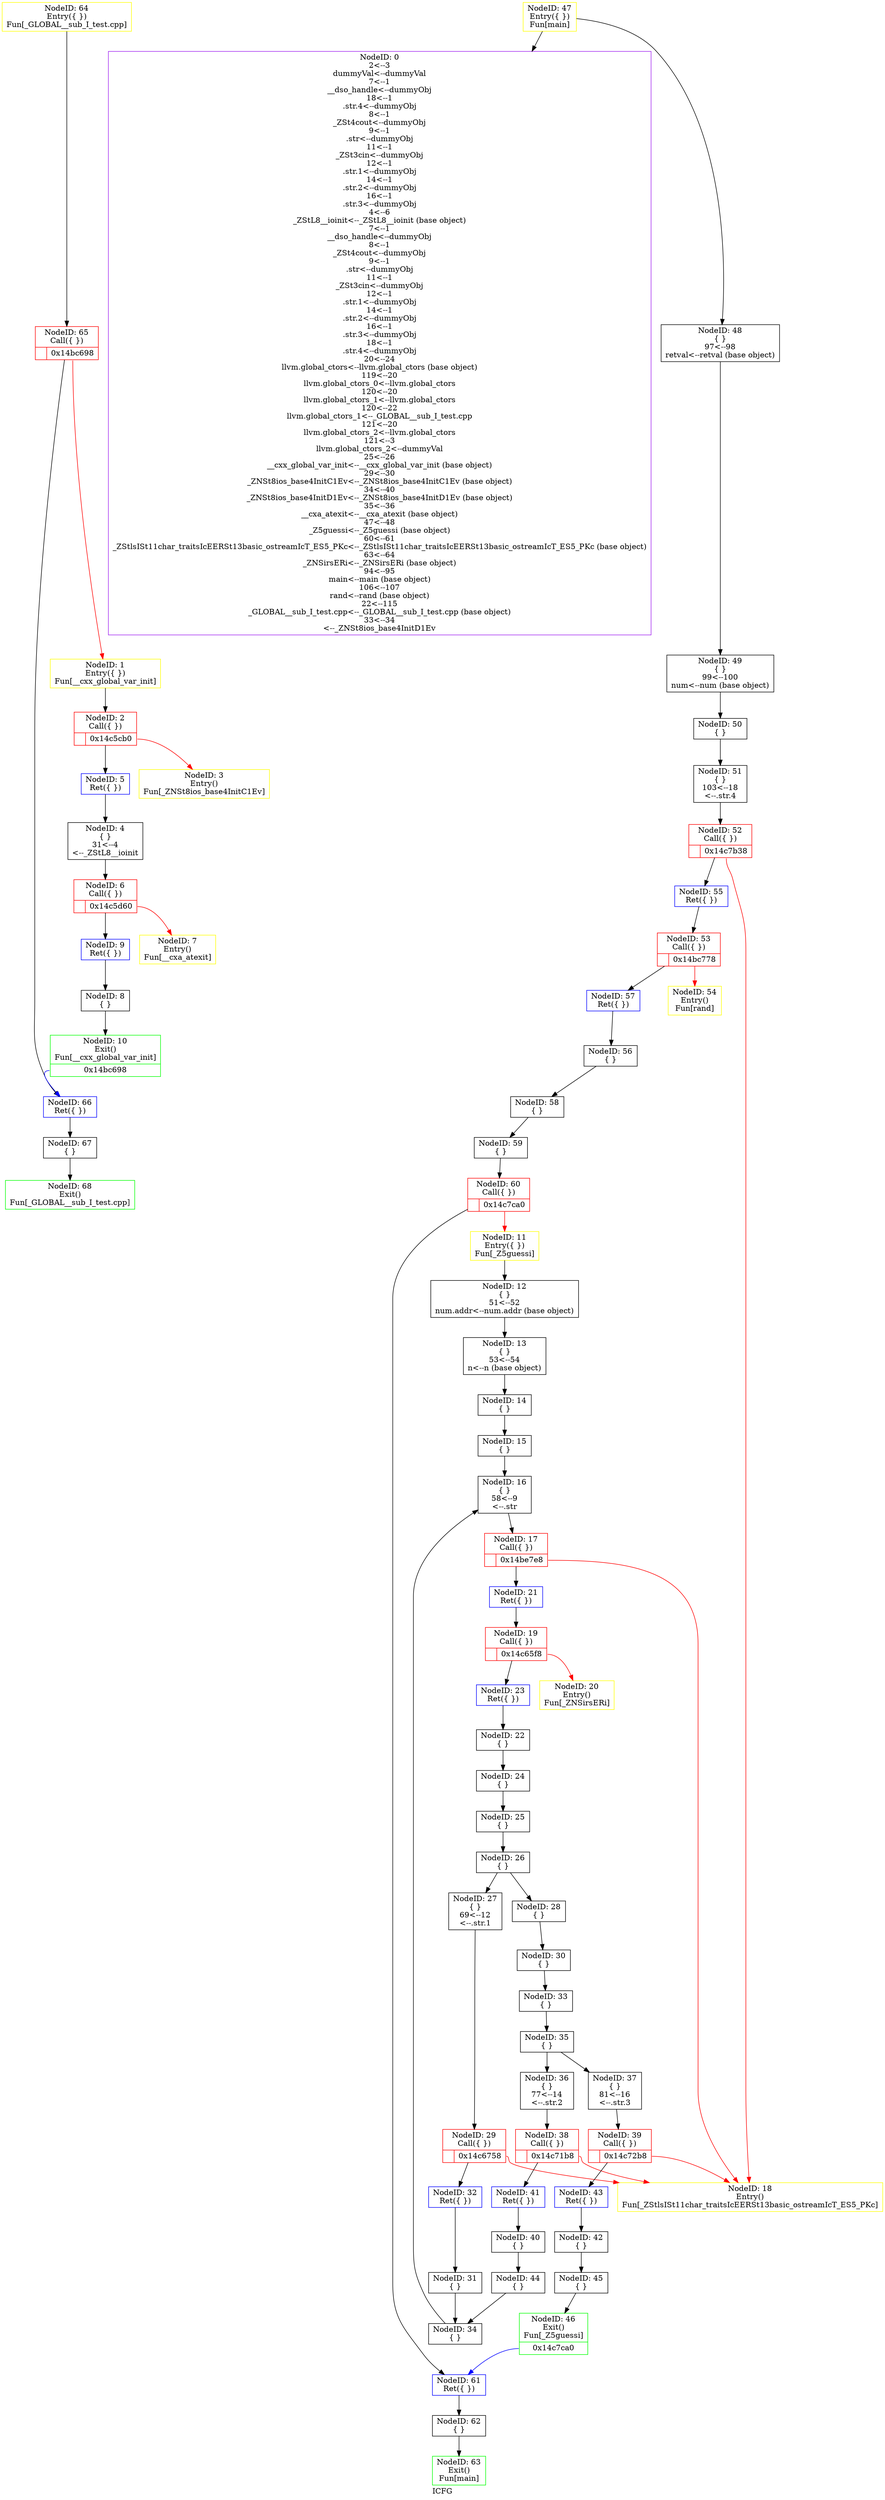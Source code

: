 digraph "ICFG" {
	label="ICFG";

	Node0x14dc760 [shape=record,color=green,label="{NodeID: 68\nExit()\nFun[_GLOBAL__sub_I_test.cpp]}"];
	Node0x14dc540 [shape=record,color=black,label="{NodeID: 67\n\{  \}\n}"];
	Node0x14dc540 -> Node0x14dc760[style=solid];
	Node0x14dc340 [shape=record,color=blue,label="{NodeID: 66\nRet(\{  \})\n}"];
	Node0x14dc340 -> Node0x14dc540[style=solid];
	Node0x14dc1d0 [shape=record,color=red,label="{NodeID: 65\nCall(\{  \})\n|{|<s1>0x14bc698}}"];
	Node0x14dc1d0 -> Node0x14dc340[style=solid];
	Node0x14dc1d0:s1 -> Node0x14bd940[style=solid,color=red];
	Node0x14dc100 [shape=record,color=yellow,label="{NodeID: 64\nEntry(\{  \})\nFun[_GLOBAL__sub_I_test.cpp]}"];
	Node0x14dc100 -> Node0x14dc1d0[style=solid];
	Node0x14dbf70 [shape=record,color=green,label="{NodeID: 63\nExit()\nFun[main]}"];
	Node0x14dbd10 [shape=record,color=black,label="{NodeID: 62\n\{  \}\n}"];
	Node0x14dbd10 -> Node0x14dbf70[style=solid];
	Node0x14dbab0 [shape=record,color=blue,label="{NodeID: 61\nRet(\{  \})\n}"];
	Node0x14dbab0 -> Node0x14dbd10[style=solid];
	Node0x14db900 [shape=record,color=red,label="{NodeID: 60\nCall(\{  \})\n|{|<s1>0x14c7ca0}}"];
	Node0x14db900 -> Node0x14dbab0[style=solid];
	Node0x14db900:s1 -> Node0x14d5e00[style=solid,color=red];
	Node0x14db340 [shape=record,color=black,label="{NodeID: 59\n\{  \}\n}"];
	Node0x14db340 -> Node0x14db900[style=solid];
	Node0x14d7a40 [shape=record,color=black,label="{NodeID: 28\n\{  \}\n}"];
	Node0x14d7a40 -> Node0x14d7f70[style=solid];
	Node0x14d78a0 [shape=record,color=black,label="{NodeID: 27\n\{  \}\n69\<--12\n\<--.str.1\n}"];
	Node0x14d78a0 -> Node0x14b2630[style=solid];
	Node0x14d76c0 [shape=record,color=black,label="{NodeID: 26\n\{  \}\n}"];
	Node0x14d76c0 -> Node0x14d78a0[style=solid];
	Node0x14d76c0 -> Node0x14d7a40[style=solid];
	Node0x14d7500 [shape=record,color=black,label="{NodeID: 25\n\{  \}\n}"];
	Node0x14d7500 -> Node0x14d76c0[style=solid];
	Node0x14d7340 [shape=record,color=black,label="{NodeID: 24\n\{  \}\n}"];
	Node0x14d7340 -> Node0x14d7500[style=solid];
	Node0x14d70d0 [shape=record,color=blue,label="{NodeID: 23\nRet(\{  \})\n}"];
	Node0x14d70d0 -> Node0x14d6fd0[style=solid];
	Node0x14d6fd0 [shape=record,color=black,label="{NodeID: 22\n\{  \}\n}"];
	Node0x14d6fd0 -> Node0x14d7340[style=solid];
	Node0x14d6d60 [shape=record,color=blue,label="{NodeID: 21\nRet(\{  \})\n}"];
	Node0x14d6d60 -> Node0x14bae00[style=solid];
	Node0x14d6ba0 [shape=record,color=yellow,label="{NodeID: 20\nEntry()\nFun[_ZNSirsERi]}"];
	Node0x14bae00 [shape=record,color=red,label="{NodeID: 19\nCall(\{  \})\n|{|<s1>0x14c65f8}}"];
	Node0x14bae00 -> Node0x14d70d0[style=solid];
	Node0x14bae00:s1 -> Node0x14d6ba0[style=solid,color=red];
	Node0x14d68e0 [shape=record,color=yellow,label="{NodeID: 18\nEntry()\nFun[_ZStlsISt11char_traitsIcEERSt13basic_ostreamIcT_ES5_PKc]}"];
	Node0x14bc920 [shape=record,color=red,label="{NodeID: 17\nCall(\{  \})\n|{|<s1>0x14be7e8}}"];
	Node0x14bc920 -> Node0x14d6d60[style=solid];
	Node0x14bc920:s1 -> Node0x14d68e0[style=solid,color=red];
	Node0x14d66e0 [shape=record,color=black,label="{NodeID: 16\n\{  \}\n58\<--9\n\<--.str\n}"];
	Node0x14d66e0 -> Node0x14bc920[style=solid];
	Node0x14d6520 [shape=record,color=black,label="{NodeID: 15\n\{  \}\n}"];
	Node0x14d6520 -> Node0x14d66e0[style=solid];
	Node0x14d6360 [shape=record,color=black,label="{NodeID: 14\n\{  \}\n}"];
	Node0x14d6360 -> Node0x14d6520[style=solid];
	Node0x14d60b0 [shape=record,color=black,label="{NodeID: 13\n\{  \}\n53\<--54\nn\<--n (base object)\n}"];
	Node0x14d60b0 -> Node0x14d6360[style=solid];
	Node0x14d4ac0 [shape=record,color=purple,label="{NodeID: 0\n2\<--3\ndummyVal\<--dummyVal\n7\<--1\n__dso_handle\<--dummyObj\n18\<--1\n.str.4\<--dummyObj\n8\<--1\n_ZSt4cout\<--dummyObj\n9\<--1\n.str\<--dummyObj\n11\<--1\n_ZSt3cin\<--dummyObj\n12\<--1\n.str.1\<--dummyObj\n14\<--1\n.str.2\<--dummyObj\n16\<--1\n.str.3\<--dummyObj\n4\<--6\n_ZStL8__ioinit\<--_ZStL8__ioinit (base object)\n7\<--1\n__dso_handle\<--dummyObj\n8\<--1\n_ZSt4cout\<--dummyObj\n9\<--1\n.str\<--dummyObj\n11\<--1\n_ZSt3cin\<--dummyObj\n12\<--1\n.str.1\<--dummyObj\n14\<--1\n.str.2\<--dummyObj\n16\<--1\n.str.3\<--dummyObj\n18\<--1\n.str.4\<--dummyObj\n20\<--24\nllvm.global_ctors\<--llvm.global_ctors (base object)\n119\<--20\nllvm.global_ctors_0\<--llvm.global_ctors\n120\<--20\nllvm.global_ctors_1\<--llvm.global_ctors\n120\<--22\nllvm.global_ctors_1\<--_GLOBAL__sub_I_test.cpp\n121\<--20\nllvm.global_ctors_2\<--llvm.global_ctors\n121\<--3\nllvm.global_ctors_2\<--dummyVal\n25\<--26\n__cxx_global_var_init\<--__cxx_global_var_init (base object)\n29\<--30\n_ZNSt8ios_base4InitC1Ev\<--_ZNSt8ios_base4InitC1Ev (base object)\n34\<--40\n_ZNSt8ios_base4InitD1Ev\<--_ZNSt8ios_base4InitD1Ev (base object)\n35\<--36\n__cxa_atexit\<--__cxa_atexit (base object)\n47\<--48\n_Z5guessi\<--_Z5guessi (base object)\n60\<--61\n_ZStlsISt11char_traitsIcEERSt13basic_ostreamIcT_ES5_PKc\<--_ZStlsISt11char_traitsIcEERSt13basic_ostreamIcT_ES5_PKc (base object)\n63\<--64\n_ZNSirsERi\<--_ZNSirsERi (base object)\n94\<--95\nmain\<--main (base object)\n106\<--107\nrand\<--rand (base object)\n22\<--115\n_GLOBAL__sub_I_test.cpp\<--_GLOBAL__sub_I_test.cpp (base object)\n33\<--34\n\<--_ZNSt8ios_base4InitD1Ev\n}"];
	Node0x14bd940 [shape=record,color=yellow,label="{NodeID: 1\nEntry(\{  \})\nFun[__cxx_global_var_init]}"];
	Node0x14bd940 -> Node0x14b4150[style=solid];
	Node0x14b4150 [shape=record,color=red,label="{NodeID: 2\nCall(\{  \})\n|{|<s1>0x14c5cb0}}"];
	Node0x14b4150 -> Node0x14d52f0[style=solid];
	Node0x14b4150:s1 -> Node0x14d4e20[style=solid,color=red];
	Node0x14d4e20 [shape=record,color=yellow,label="{NodeID: 3\nEntry()\nFun[_ZNSt8ios_base4InitC1Ev]}"];
	Node0x14d5180 [shape=record,color=black,label="{NodeID: 4\n\{  \}\n31\<--4\n\<--_ZStL8__ioinit\n}"];
	Node0x14d5180 -> Node0x14c7470[style=solid];
	Node0x14d52f0 [shape=record,color=blue,label="{NodeID: 5\nRet(\{  \})\n}"];
	Node0x14d52f0 -> Node0x14d5180[style=solid];
	Node0x14c7470 [shape=record,color=red,label="{NodeID: 6\nCall(\{  \})\n|{|<s1>0x14c5d60}}"];
	Node0x14c7470 -> Node0x14d5990[style=solid];
	Node0x14c7470:s1 -> Node0x14d5610[style=solid,color=red];
	Node0x14d5610 [shape=record,color=yellow,label="{NodeID: 7\nEntry()\nFun[__cxa_atexit]}"];
	Node0x14d5890 [shape=record,color=black,label="{NodeID: 8\n\{  \}\n}"];
	Node0x14d5890 -> Node0x14d5c00[style=solid];
	Node0x14d5990 [shape=record,color=blue,label="{NodeID: 9\nRet(\{  \})\n}"];
	Node0x14d5990 -> Node0x14d5890[style=solid];
	Node0x14d5c00 [shape=record,color=green,label="{NodeID: 10\nExit()\nFun[__cxx_global_var_init]|{<s0>0x14bc698}}"];
	Node0x14d5c00:s0 -> Node0x14dc340[style=solid,color=blue];
	Node0x14d5e00 [shape=record,color=yellow,label="{NodeID: 11\nEntry(\{  \})\nFun[_Z5guessi]}"];
	Node0x14d5e00 -> Node0x14d5ef0[style=solid];
	Node0x14d5ef0 [shape=record,color=black,label="{NodeID: 12\n\{  \}\n51\<--52\nnum.addr\<--num.addr (base object)\n}"];
	Node0x14d5ef0 -> Node0x14d60b0[style=solid];
	Node0x14b2630 [shape=record,color=red,label="{NodeID: 29\nCall(\{  \})\n|{|<s1>0x14c6758}}"];
	Node0x14b2630 -> Node0x14d8320[style=solid];
	Node0x14b2630:s1 -> Node0x14d68e0[style=solid,color=red];
	Node0x14d7f70 [shape=record,color=black,label="{NodeID: 30\n\{  \}\n}"];
	Node0x14d7f70 -> Node0x14d8590[style=solid];
	Node0x14d8220 [shape=record,color=black,label="{NodeID: 31\n\{  \}\n}"];
	Node0x14d8220 -> Node0x14d8750[style=solid];
	Node0x14d8320 [shape=record,color=blue,label="{NodeID: 32\nRet(\{  \})\n}"];
	Node0x14d8320 -> Node0x14d8220[style=solid];
	Node0x14d8590 [shape=record,color=black,label="{NodeID: 33\n\{  \}\n}"];
	Node0x14d8590 -> Node0x14d8910[style=solid];
	Node0x14d8750 [shape=record,color=black,label="{NodeID: 34\n\{  \}\n}"];
	Node0x14d8750 -> Node0x14d66e0[style=solid];
	Node0x14d8910 [shape=record,color=black,label="{NodeID: 35\n\{  \}\n}"];
	Node0x14d8910 -> Node0x14d8bb0[style=solid];
	Node0x14d8910 -> Node0x14d8d50[style=solid];
	Node0x14d8bb0 [shape=record,color=black,label="{NodeID: 36\n\{  \}\n77\<--14\n\<--.str.2\n}"];
	Node0x14d8bb0 -> Node0x14ac1b0[style=solid];
	Node0x14d8d50 [shape=record,color=black,label="{NodeID: 37\n\{  \}\n81\<--16\n\<--.str.3\n}"];
	Node0x14d8d50 -> Node0x14d9080[style=solid];
	Node0x14ac1b0 [shape=record,color=red,label="{NodeID: 38\nCall(\{  \})\n|{|<s1>0x14c71b8}}"];
	Node0x14ac1b0 -> Node0x14d93f0[style=solid];
	Node0x14ac1b0:s1 -> Node0x14d68e0[style=solid,color=red];
	Node0x14d9080 [shape=record,color=red,label="{NodeID: 39\nCall(\{  \})\n|{|<s1>0x14c72b8}}"];
	Node0x14d9080 -> Node0x14d9760[style=solid];
	Node0x14d9080:s1 -> Node0x14d68e0[style=solid,color=red];
	Node0x14d92f0 [shape=record,color=black,label="{NodeID: 40\n\{  \}\n}"];
	Node0x14d92f0 -> Node0x14d99d0[style=solid];
	Node0x14d93f0 [shape=record,color=blue,label="{NodeID: 41\nRet(\{  \})\n}"];
	Node0x14d93f0 -> Node0x14d92f0[style=solid];
	Node0x14d9660 [shape=record,color=black,label="{NodeID: 42\n\{  \}\n}"];
	Node0x14d9660 -> Node0x14d9b90[style=solid];
	Node0x14d9760 [shape=record,color=blue,label="{NodeID: 43\nRet(\{  \})\n}"];
	Node0x14d9760 -> Node0x14d9660[style=solid];
	Node0x14d99d0 [shape=record,color=black,label="{NodeID: 44\n\{  \}\n}"];
	Node0x14d99d0 -> Node0x14d8750[style=solid];
	Node0x14d9b90 [shape=record,color=black,label="{NodeID: 45\n\{  \}\n}"];
	Node0x14d9b90 -> Node0x14d9e10[style=solid];
	Node0x14d9e10 [shape=record,color=green,label="{NodeID: 46\nExit()\nFun[_Z5guessi]|{<s0>0x14c7ca0}}"];
	Node0x14d9e10:s0 -> Node0x14dbab0[style=solid,color=blue];
	Node0x14d9fa0 [shape=record,color=yellow,label="{NodeID: 47\nEntry(\{  \})\nFun[main]}"];
	Node0x14d9fa0 -> Node0x14d4ac0[style=solid];
	Node0x14d9fa0 -> Node0x14da070[style=solid];
	Node0x14da070 [shape=record,color=black,label="{NodeID: 48\n\{  \}\n97\<--98\nretval\<--retval (base object)\n}"];
	Node0x14da070 -> Node0x14da1d0[style=solid];
	Node0x14da1d0 [shape=record,color=black,label="{NodeID: 49\n\{  \}\n99\<--100\nnum\<--num (base object)\n}"];
	Node0x14da1d0 -> Node0x14da330[style=solid];
	Node0x14da330 [shape=record,color=black,label="{NodeID: 50\n\{  \}\n}"];
	Node0x14da330 -> Node0x14da490[style=solid];
	Node0x14da490 [shape=record,color=black,label="{NodeID: 51\n\{  \}\n103\<--18\n\<--.str.4\n}"];
	Node0x14da490 -> Node0x14da5f0[style=solid];
	Node0x14da5f0 [shape=record,color=red,label="{NodeID: 52\nCall(\{  \})\n|{|<s1>0x14c7b38}}"];
	Node0x14da5f0 -> Node0x14daa40[style=solid];
	Node0x14da5f0:s1 -> Node0x14d68e0[style=solid,color=red];
	Node0x14da800 [shape=record,color=red,label="{NodeID: 53\nCall(\{  \})\n|{|<s1>0x14bc778}}"];
	Node0x14da800 -> Node0x14dad30[style=solid];
	Node0x14da800:s1 -> Node0x14da8e0[style=solid,color=red];
	Node0x14da8e0 [shape=record,color=yellow,label="{NodeID: 54\nEntry()\nFun[rand]}"];
	Node0x14daa40 [shape=record,color=blue,label="{NodeID: 55\nRet(\{  \})\n}"];
	Node0x14daa40 -> Node0x14da800[style=solid];
	Node0x14dac50 [shape=record,color=black,label="{NodeID: 56\n\{  \}\n}"];
	Node0x14dac50 -> Node0x14dafa0[style=solid];
	Node0x14dad30 [shape=record,color=blue,label="{NodeID: 57\nRet(\{  \})\n}"];
	Node0x14dad30 -> Node0x14dac50[style=solid];
	Node0x14dafa0 [shape=record,color=black,label="{NodeID: 58\n\{  \}\n}"];
	Node0x14dafa0 -> Node0x14db340[style=solid];
}
